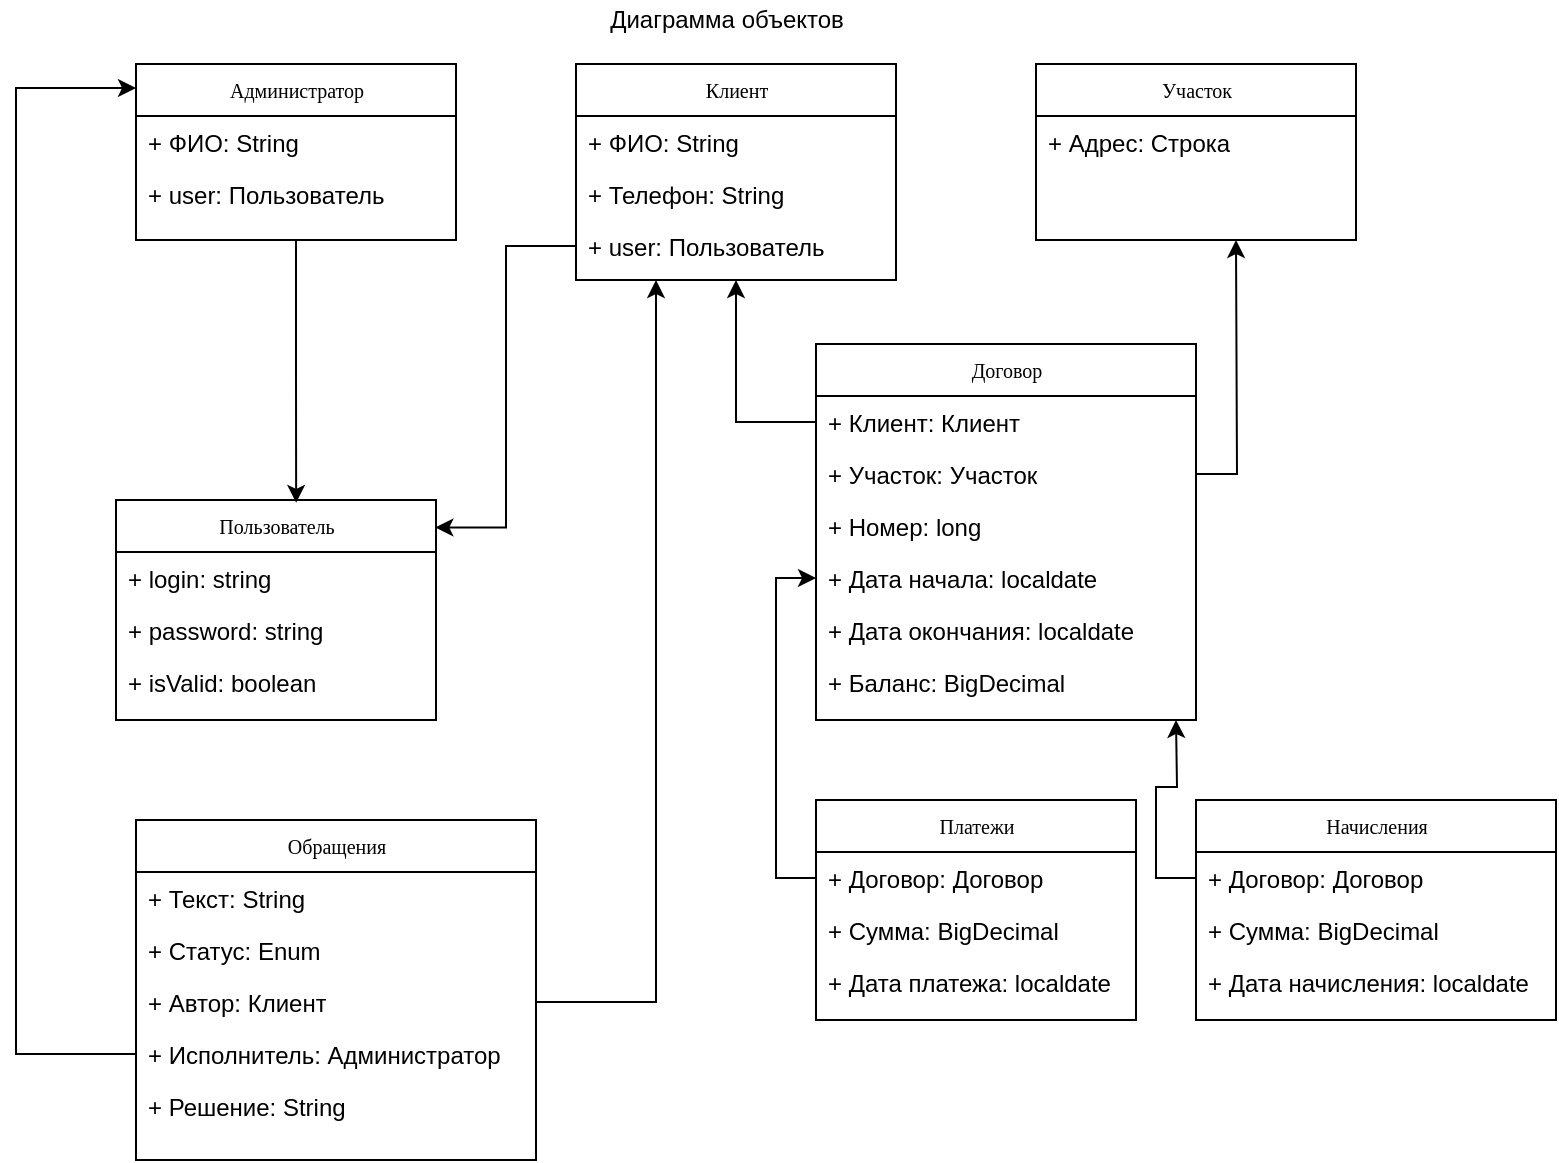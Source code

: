 <mxfile version="13.10.4" type="github">
  <diagram name="Page-1" id="c4acf3e9-155e-7222-9cf6-157b1a14988f">
    <mxGraphModel dx="4132" dy="1684" grid="1" gridSize="10" guides="1" tooltips="1" connect="1" arrows="1" fold="1" page="1" pageScale="1" pageWidth="850" pageHeight="1100" background="#ffffff" math="0" shadow="0">
      <root>
        <mxCell id="0" />
        <mxCell id="1" parent="0" />
        <mxCell id="17acba5748e5396b-20" value="Клиент" style="swimlane;html=1;fontStyle=0;childLayout=stackLayout;horizontal=1;startSize=26;fillColor=none;horizontalStack=0;resizeParent=1;resizeLast=0;collapsible=1;marginBottom=0;swimlaneFillColor=#ffffff;rounded=0;shadow=0;comic=0;labelBackgroundColor=none;strokeWidth=1;fontFamily=Verdana;fontSize=10;align=center;" parent="1" vertex="1">
          <mxGeometry x="350" y="42" width="160" height="108" as="geometry" />
        </mxCell>
        <mxCell id="17acba5748e5396b-21" value="+ ФИО: String" style="text;html=1;strokeColor=none;fillColor=none;align=left;verticalAlign=top;spacingLeft=4;spacingRight=4;whiteSpace=wrap;overflow=hidden;rotatable=0;points=[[0,0.5],[1,0.5]];portConstraint=eastwest;" parent="17acba5748e5396b-20" vertex="1">
          <mxGeometry y="26" width="160" height="26" as="geometry" />
        </mxCell>
        <mxCell id="17acba5748e5396b-24" value="+ Телефон: String" style="text;html=1;strokeColor=none;fillColor=none;align=left;verticalAlign=top;spacingLeft=4;spacingRight=4;whiteSpace=wrap;overflow=hidden;rotatable=0;points=[[0,0.5],[1,0.5]];portConstraint=eastwest;" parent="17acba5748e5396b-20" vertex="1">
          <mxGeometry y="52" width="160" height="26" as="geometry" />
        </mxCell>
        <mxCell id="BWUN3ET8vb5NMIVYwDsi-97" value="+ user: Пользователь" style="text;html=1;strokeColor=none;fillColor=none;align=left;verticalAlign=top;spacingLeft=4;spacingRight=4;whiteSpace=wrap;overflow=hidden;rotatable=0;points=[[0,0.5],[1,0.5]];portConstraint=eastwest;" vertex="1" parent="17acba5748e5396b-20">
          <mxGeometry y="78" width="160" height="26" as="geometry" />
        </mxCell>
        <mxCell id="17acba5748e5396b-30" value="Участок" style="swimlane;html=1;fontStyle=0;childLayout=stackLayout;horizontal=1;startSize=26;fillColor=none;horizontalStack=0;resizeParent=1;resizeLast=0;collapsible=1;marginBottom=0;swimlaneFillColor=#ffffff;rounded=0;shadow=0;comic=0;labelBackgroundColor=none;strokeWidth=1;fontFamily=Verdana;fontSize=10;align=center;" parent="1" vertex="1">
          <mxGeometry x="580" y="42" width="160" height="88" as="geometry" />
        </mxCell>
        <mxCell id="17acba5748e5396b-31" value="+ Адрес: Строка" style="text;html=1;strokeColor=none;fillColor=none;align=left;verticalAlign=top;spacingLeft=4;spacingRight=4;whiteSpace=wrap;overflow=hidden;rotatable=0;points=[[0,0.5],[1,0.5]];portConstraint=eastwest;" parent="17acba5748e5396b-30" vertex="1">
          <mxGeometry y="26" width="160" height="26" as="geometry" />
        </mxCell>
        <mxCell id="BWUN3ET8vb5NMIVYwDsi-61" value="Договор" style="swimlane;html=1;fontStyle=0;childLayout=stackLayout;horizontal=1;startSize=26;fillColor=none;horizontalStack=0;resizeParent=1;resizeLast=0;collapsible=1;marginBottom=0;swimlaneFillColor=#ffffff;rounded=0;shadow=0;comic=0;labelBackgroundColor=none;strokeWidth=1;fontFamily=Verdana;fontSize=10;align=center;" vertex="1" parent="1">
          <mxGeometry x="470" y="182" width="190" height="188" as="geometry" />
        </mxCell>
        <mxCell id="BWUN3ET8vb5NMIVYwDsi-62" value="+ Клиент: Клиент" style="text;html=1;strokeColor=none;fillColor=none;align=left;verticalAlign=top;spacingLeft=4;spacingRight=4;whiteSpace=wrap;overflow=hidden;rotatable=0;points=[[0,0.5],[1,0.5]];portConstraint=eastwest;" vertex="1" parent="BWUN3ET8vb5NMIVYwDsi-61">
          <mxGeometry y="26" width="190" height="26" as="geometry" />
        </mxCell>
        <mxCell id="BWUN3ET8vb5NMIVYwDsi-63" value="+ Участок: Участок" style="text;html=1;strokeColor=none;fillColor=none;align=left;verticalAlign=top;spacingLeft=4;spacingRight=4;whiteSpace=wrap;overflow=hidden;rotatable=0;points=[[0,0.5],[1,0.5]];portConstraint=eastwest;" vertex="1" parent="BWUN3ET8vb5NMIVYwDsi-61">
          <mxGeometry y="52" width="190" height="26" as="geometry" />
        </mxCell>
        <mxCell id="BWUN3ET8vb5NMIVYwDsi-64" value="+ Номер: long" style="text;html=1;strokeColor=none;fillColor=none;align=left;verticalAlign=top;spacingLeft=4;spacingRight=4;whiteSpace=wrap;overflow=hidden;rotatable=0;points=[[0,0.5],[1,0.5]];portConstraint=eastwest;" vertex="1" parent="BWUN3ET8vb5NMIVYwDsi-61">
          <mxGeometry y="78" width="190" height="26" as="geometry" />
        </mxCell>
        <mxCell id="BWUN3ET8vb5NMIVYwDsi-65" value="+ Дата начала: localdate" style="text;html=1;strokeColor=none;fillColor=none;align=left;verticalAlign=top;spacingLeft=4;spacingRight=4;whiteSpace=wrap;overflow=hidden;rotatable=0;points=[[0,0.5],[1,0.5]];portConstraint=eastwest;" vertex="1" parent="BWUN3ET8vb5NMIVYwDsi-61">
          <mxGeometry y="104" width="190" height="26" as="geometry" />
        </mxCell>
        <mxCell id="BWUN3ET8vb5NMIVYwDsi-66" value="+ Дата окончания: localdate" style="text;html=1;strokeColor=none;fillColor=none;align=left;verticalAlign=top;spacingLeft=4;spacingRight=4;whiteSpace=wrap;overflow=hidden;rotatable=0;points=[[0,0.5],[1,0.5]];portConstraint=eastwest;" vertex="1" parent="BWUN3ET8vb5NMIVYwDsi-61">
          <mxGeometry y="130" width="190" height="26" as="geometry" />
        </mxCell>
        <mxCell id="BWUN3ET8vb5NMIVYwDsi-78" value="+ Баланс: BigDecimal" style="text;html=1;strokeColor=none;fillColor=none;align=left;verticalAlign=top;spacingLeft=4;spacingRight=4;whiteSpace=wrap;overflow=hidden;rotatable=0;points=[[0,0.5],[1,0.5]];portConstraint=eastwest;" vertex="1" parent="BWUN3ET8vb5NMIVYwDsi-61">
          <mxGeometry y="156" width="190" height="26" as="geometry" />
        </mxCell>
        <mxCell id="BWUN3ET8vb5NMIVYwDsi-67" style="edgeStyle=orthogonalEdgeStyle;rounded=0;orthogonalLoop=1;jettySize=auto;html=1;entryX=0.5;entryY=1;entryDx=0;entryDy=0;" edge="1" parent="1" source="BWUN3ET8vb5NMIVYwDsi-62" target="17acba5748e5396b-20">
          <mxGeometry relative="1" as="geometry" />
        </mxCell>
        <mxCell id="BWUN3ET8vb5NMIVYwDsi-68" style="edgeStyle=orthogonalEdgeStyle;rounded=0;orthogonalLoop=1;jettySize=auto;html=1;" edge="1" parent="1" source="BWUN3ET8vb5NMIVYwDsi-63">
          <mxGeometry relative="1" as="geometry">
            <mxPoint x="680" y="130" as="targetPoint" />
          </mxGeometry>
        </mxCell>
        <mxCell id="BWUN3ET8vb5NMIVYwDsi-69" value="Платежи" style="swimlane;html=1;fontStyle=0;childLayout=stackLayout;horizontal=1;startSize=26;fillColor=none;horizontalStack=0;resizeParent=1;resizeLast=0;collapsible=1;marginBottom=0;swimlaneFillColor=#ffffff;rounded=0;shadow=0;comic=0;labelBackgroundColor=none;strokeWidth=1;fontFamily=Verdana;fontSize=10;align=center;" vertex="1" parent="1">
          <mxGeometry x="470" y="410" width="160" height="110" as="geometry" />
        </mxCell>
        <mxCell id="BWUN3ET8vb5NMIVYwDsi-70" value="+ Договор: Договор" style="text;html=1;strokeColor=none;fillColor=none;align=left;verticalAlign=top;spacingLeft=4;spacingRight=4;whiteSpace=wrap;overflow=hidden;rotatable=0;points=[[0,0.5],[1,0.5]];portConstraint=eastwest;" vertex="1" parent="BWUN3ET8vb5NMIVYwDsi-69">
          <mxGeometry y="26" width="160" height="26" as="geometry" />
        </mxCell>
        <mxCell id="BWUN3ET8vb5NMIVYwDsi-71" value="+ Сумма: BigDecimal" style="text;html=1;strokeColor=none;fillColor=none;align=left;verticalAlign=top;spacingLeft=4;spacingRight=4;whiteSpace=wrap;overflow=hidden;rotatable=0;points=[[0,0.5],[1,0.5]];portConstraint=eastwest;" vertex="1" parent="BWUN3ET8vb5NMIVYwDsi-69">
          <mxGeometry y="52" width="160" height="26" as="geometry" />
        </mxCell>
        <mxCell id="BWUN3ET8vb5NMIVYwDsi-72" value="+ Дата платежа: localdate" style="text;html=1;strokeColor=none;fillColor=none;align=left;verticalAlign=top;spacingLeft=4;spacingRight=4;whiteSpace=wrap;overflow=hidden;rotatable=0;points=[[0,0.5],[1,0.5]];portConstraint=eastwest;" vertex="1" parent="BWUN3ET8vb5NMIVYwDsi-69">
          <mxGeometry y="78" width="160" height="26" as="geometry" />
        </mxCell>
        <mxCell id="BWUN3ET8vb5NMIVYwDsi-73" style="edgeStyle=orthogonalEdgeStyle;rounded=0;orthogonalLoop=1;jettySize=auto;html=1;entryX=0;entryY=0.5;entryDx=0;entryDy=0;" edge="1" parent="1" source="BWUN3ET8vb5NMIVYwDsi-70" target="BWUN3ET8vb5NMIVYwDsi-65">
          <mxGeometry relative="1" as="geometry">
            <Array as="points">
              <mxPoint x="450" y="449" />
              <mxPoint x="450" y="299" />
            </Array>
          </mxGeometry>
        </mxCell>
        <mxCell id="BWUN3ET8vb5NMIVYwDsi-79" value="Начисления" style="swimlane;html=1;fontStyle=0;childLayout=stackLayout;horizontal=1;startSize=26;fillColor=none;horizontalStack=0;resizeParent=1;resizeLast=0;collapsible=1;marginBottom=0;swimlaneFillColor=#ffffff;rounded=0;shadow=0;comic=0;labelBackgroundColor=none;strokeWidth=1;fontFamily=Verdana;fontSize=10;align=center;" vertex="1" parent="1">
          <mxGeometry x="660" y="410" width="180" height="110" as="geometry" />
        </mxCell>
        <mxCell id="BWUN3ET8vb5NMIVYwDsi-80" value="+ Договор: Договор" style="text;html=1;strokeColor=none;fillColor=none;align=left;verticalAlign=top;spacingLeft=4;spacingRight=4;whiteSpace=wrap;overflow=hidden;rotatable=0;points=[[0,0.5],[1,0.5]];portConstraint=eastwest;" vertex="1" parent="BWUN3ET8vb5NMIVYwDsi-79">
          <mxGeometry y="26" width="180" height="26" as="geometry" />
        </mxCell>
        <mxCell id="BWUN3ET8vb5NMIVYwDsi-81" value="+ Сумма: BigDecimal" style="text;html=1;strokeColor=none;fillColor=none;align=left;verticalAlign=top;spacingLeft=4;spacingRight=4;whiteSpace=wrap;overflow=hidden;rotatable=0;points=[[0,0.5],[1,0.5]];portConstraint=eastwest;" vertex="1" parent="BWUN3ET8vb5NMIVYwDsi-79">
          <mxGeometry y="52" width="180" height="26" as="geometry" />
        </mxCell>
        <mxCell id="BWUN3ET8vb5NMIVYwDsi-82" value="+ Дата начисления: localdate" style="text;html=1;strokeColor=none;fillColor=none;align=left;verticalAlign=top;spacingLeft=4;spacingRight=4;whiteSpace=wrap;overflow=hidden;rotatable=0;points=[[0,0.5],[1,0.5]];portConstraint=eastwest;" vertex="1" parent="BWUN3ET8vb5NMIVYwDsi-79">
          <mxGeometry y="78" width="180" height="26" as="geometry" />
        </mxCell>
        <mxCell id="BWUN3ET8vb5NMIVYwDsi-83" style="edgeStyle=orthogonalEdgeStyle;rounded=0;orthogonalLoop=1;jettySize=auto;html=1;" edge="1" parent="1" source="BWUN3ET8vb5NMIVYwDsi-80">
          <mxGeometry relative="1" as="geometry">
            <mxPoint x="650" y="370" as="targetPoint" />
          </mxGeometry>
        </mxCell>
        <mxCell id="BWUN3ET8vb5NMIVYwDsi-100" style="edgeStyle=orthogonalEdgeStyle;rounded=0;orthogonalLoop=1;jettySize=auto;html=1;entryX=0.563;entryY=0.013;entryDx=0;entryDy=0;entryPerimeter=0;" edge="1" parent="1" source="BWUN3ET8vb5NMIVYwDsi-86" target="BWUN3ET8vb5NMIVYwDsi-90">
          <mxGeometry relative="1" as="geometry" />
        </mxCell>
        <mxCell id="BWUN3ET8vb5NMIVYwDsi-86" value="Администратор" style="swimlane;html=1;fontStyle=0;childLayout=stackLayout;horizontal=1;startSize=26;fillColor=none;horizontalStack=0;resizeParent=1;resizeLast=0;collapsible=1;marginBottom=0;swimlaneFillColor=#ffffff;rounded=0;shadow=0;comic=0;labelBackgroundColor=none;strokeWidth=1;fontFamily=Verdana;fontSize=10;align=center;" vertex="1" parent="1">
          <mxGeometry x="130" y="42" width="160" height="88" as="geometry" />
        </mxCell>
        <mxCell id="BWUN3ET8vb5NMIVYwDsi-87" value="+ ФИО: String" style="text;html=1;strokeColor=none;fillColor=none;align=left;verticalAlign=top;spacingLeft=4;spacingRight=4;whiteSpace=wrap;overflow=hidden;rotatable=0;points=[[0,0.5],[1,0.5]];portConstraint=eastwest;" vertex="1" parent="BWUN3ET8vb5NMIVYwDsi-86">
          <mxGeometry y="26" width="160" height="26" as="geometry" />
        </mxCell>
        <mxCell id="BWUN3ET8vb5NMIVYwDsi-94" value="+ user: Пользователь" style="text;html=1;strokeColor=none;fillColor=none;align=left;verticalAlign=top;spacingLeft=4;spacingRight=4;whiteSpace=wrap;overflow=hidden;rotatable=0;points=[[0,0.5],[1,0.5]];portConstraint=eastwest;" vertex="1" parent="BWUN3ET8vb5NMIVYwDsi-86">
          <mxGeometry y="52" width="160" height="26" as="geometry" />
        </mxCell>
        <mxCell id="BWUN3ET8vb5NMIVYwDsi-90" value="Пользователь" style="swimlane;html=1;fontStyle=0;childLayout=stackLayout;horizontal=1;startSize=26;fillColor=none;horizontalStack=0;resizeParent=1;resizeLast=0;collapsible=1;marginBottom=0;swimlaneFillColor=#ffffff;rounded=0;shadow=0;comic=0;labelBackgroundColor=none;strokeWidth=1;fontFamily=Verdana;fontSize=10;align=center;" vertex="1" parent="1">
          <mxGeometry x="120" y="260" width="160" height="110" as="geometry" />
        </mxCell>
        <mxCell id="BWUN3ET8vb5NMIVYwDsi-91" value="+ login: string" style="text;html=1;strokeColor=none;fillColor=none;align=left;verticalAlign=top;spacingLeft=4;spacingRight=4;whiteSpace=wrap;overflow=hidden;rotatable=0;points=[[0,0.5],[1,0.5]];portConstraint=eastwest;" vertex="1" parent="BWUN3ET8vb5NMIVYwDsi-90">
          <mxGeometry y="26" width="160" height="26" as="geometry" />
        </mxCell>
        <mxCell id="BWUN3ET8vb5NMIVYwDsi-92" value="+ password: string" style="text;html=1;strokeColor=none;fillColor=none;align=left;verticalAlign=top;spacingLeft=4;spacingRight=4;whiteSpace=wrap;overflow=hidden;rotatable=0;points=[[0,0.5],[1,0.5]];portConstraint=eastwest;" vertex="1" parent="BWUN3ET8vb5NMIVYwDsi-90">
          <mxGeometry y="52" width="160" height="26" as="geometry" />
        </mxCell>
        <mxCell id="BWUN3ET8vb5NMIVYwDsi-93" value="+ isValid: boolean" style="text;html=1;strokeColor=none;fillColor=none;align=left;verticalAlign=top;spacingLeft=4;spacingRight=4;whiteSpace=wrap;overflow=hidden;rotatable=0;points=[[0,0.5],[1,0.5]];portConstraint=eastwest;" vertex="1" parent="BWUN3ET8vb5NMIVYwDsi-90">
          <mxGeometry y="78" width="160" height="26" as="geometry" />
        </mxCell>
        <mxCell id="BWUN3ET8vb5NMIVYwDsi-101" style="edgeStyle=orthogonalEdgeStyle;rounded=0;orthogonalLoop=1;jettySize=auto;html=1;entryX=0.998;entryY=0.125;entryDx=0;entryDy=0;entryPerimeter=0;" edge="1" parent="1" source="BWUN3ET8vb5NMIVYwDsi-97" target="BWUN3ET8vb5NMIVYwDsi-90">
          <mxGeometry relative="1" as="geometry" />
        </mxCell>
        <mxCell id="BWUN3ET8vb5NMIVYwDsi-102" value="Обращения" style="swimlane;html=1;fontStyle=0;childLayout=stackLayout;horizontal=1;startSize=26;fillColor=none;horizontalStack=0;resizeParent=1;resizeLast=0;collapsible=1;marginBottom=0;swimlaneFillColor=#ffffff;rounded=0;shadow=0;comic=0;labelBackgroundColor=none;strokeWidth=1;fontFamily=Verdana;fontSize=10;align=center;" vertex="1" parent="1">
          <mxGeometry x="130" y="420" width="200" height="170" as="geometry" />
        </mxCell>
        <mxCell id="BWUN3ET8vb5NMIVYwDsi-103" value="+ Текст: String" style="text;html=1;strokeColor=none;fillColor=none;align=left;verticalAlign=top;spacingLeft=4;spacingRight=4;whiteSpace=wrap;overflow=hidden;rotatable=0;points=[[0,0.5],[1,0.5]];portConstraint=eastwest;" vertex="1" parent="BWUN3ET8vb5NMIVYwDsi-102">
          <mxGeometry y="26" width="200" height="26" as="geometry" />
        </mxCell>
        <mxCell id="BWUN3ET8vb5NMIVYwDsi-104" value="+ Статус: Enum" style="text;html=1;strokeColor=none;fillColor=none;align=left;verticalAlign=top;spacingLeft=4;spacingRight=4;whiteSpace=wrap;overflow=hidden;rotatable=0;points=[[0,0.5],[1,0.5]];portConstraint=eastwest;" vertex="1" parent="BWUN3ET8vb5NMIVYwDsi-102">
          <mxGeometry y="52" width="200" height="26" as="geometry" />
        </mxCell>
        <mxCell id="BWUN3ET8vb5NMIVYwDsi-105" value="+ Автор: Клиент" style="text;html=1;strokeColor=none;fillColor=none;align=left;verticalAlign=top;spacingLeft=4;spacingRight=4;whiteSpace=wrap;overflow=hidden;rotatable=0;points=[[0,0.5],[1,0.5]];portConstraint=eastwest;" vertex="1" parent="BWUN3ET8vb5NMIVYwDsi-102">
          <mxGeometry y="78" width="200" height="26" as="geometry" />
        </mxCell>
        <mxCell id="BWUN3ET8vb5NMIVYwDsi-106" value="+ Исполнитель: Администратор" style="text;html=1;strokeColor=none;fillColor=none;align=left;verticalAlign=top;spacingLeft=4;spacingRight=4;whiteSpace=wrap;overflow=hidden;rotatable=0;points=[[0,0.5],[1,0.5]];portConstraint=eastwest;" vertex="1" parent="BWUN3ET8vb5NMIVYwDsi-102">
          <mxGeometry y="104" width="200" height="26" as="geometry" />
        </mxCell>
        <mxCell id="BWUN3ET8vb5NMIVYwDsi-108" value="+ Решение: String" style="text;html=1;strokeColor=none;fillColor=none;align=left;verticalAlign=top;spacingLeft=4;spacingRight=4;whiteSpace=wrap;overflow=hidden;rotatable=0;points=[[0,0.5],[1,0.5]];portConstraint=eastwest;" vertex="1" parent="BWUN3ET8vb5NMIVYwDsi-102">
          <mxGeometry y="130" width="200" height="26" as="geometry" />
        </mxCell>
        <mxCell id="BWUN3ET8vb5NMIVYwDsi-111" style="edgeStyle=orthogonalEdgeStyle;rounded=0;orthogonalLoop=1;jettySize=auto;html=1;entryX=0.25;entryY=1;entryDx=0;entryDy=0;" edge="1" parent="1" source="BWUN3ET8vb5NMIVYwDsi-105" target="17acba5748e5396b-20">
          <mxGeometry relative="1" as="geometry" />
        </mxCell>
        <mxCell id="BWUN3ET8vb5NMIVYwDsi-112" style="edgeStyle=orthogonalEdgeStyle;rounded=0;orthogonalLoop=1;jettySize=auto;html=1;" edge="1" parent="1" source="BWUN3ET8vb5NMIVYwDsi-106" target="BWUN3ET8vb5NMIVYwDsi-86">
          <mxGeometry relative="1" as="geometry">
            <Array as="points">
              <mxPoint x="70" y="537" />
              <mxPoint x="70" y="54" />
            </Array>
          </mxGeometry>
        </mxCell>
        <mxCell id="BWUN3ET8vb5NMIVYwDsi-113" value="Диаграмма объектов" style="text;html=1;align=center;verticalAlign=middle;resizable=0;points=[];autosize=1;" vertex="1" parent="1">
          <mxGeometry x="360" y="10" width="130" height="20" as="geometry" />
        </mxCell>
      </root>
    </mxGraphModel>
  </diagram>
</mxfile>
